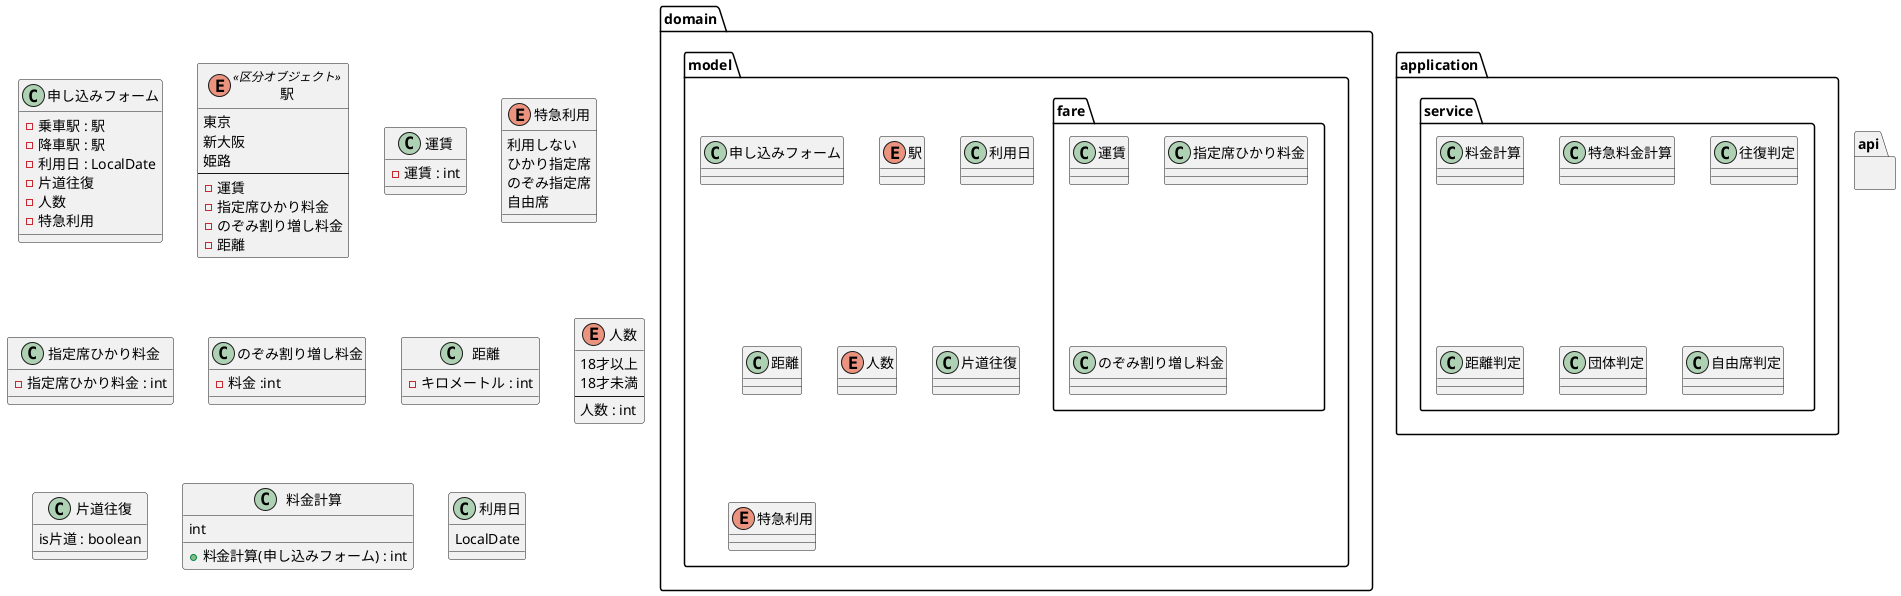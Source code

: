 @startuml

package domain {
    package model {

        class 申し込みフォーム
        enum 駅
        package fare {
            class 運賃
            class 指定席ひかり料金
            class のぞみ割り増し料金
        }
        class 利用日
        class 距離
        enum 人数
        class 片道往復
        enum 特急利用
    }

}

package application {
    package service {
        class 料金計算
        class 特急料金計算

        class 往復判定
        class 距離判定
        class 団体判定
        class 自由席判定
    }
}

package api {
}

class 申し込みフォーム {
    - 乗車駅 : 駅
    - 降車駅 : 駅
    - 利用日 : LocalDate
    - 片道往復
    - 人数
    - 特急利用
}
enum 駅 <<区分オブジェクト>> {
    東京
    新大阪
    姫路
    --
    - 運賃
    - 指定席ひかり料金
    - のぞみ割り増し料金
    - 距離
}
class 運賃 {
    - 運賃 : int
}
enum 特急利用 {
    利用しない
    ひかり指定席
    のぞみ指定席
    自由席
}
class 指定席ひかり料金 {
    - 指定席ひかり料金 : int
}
class のぞみ割り増し料金 {
    - 料金 :int
}
class 距離 {
    - キロメートル : int
}
enum 人数 {
    18才以上
    18才未満
    --
    人数 : int
}
class 片道往復 {
    is片道 : boolean
}
class 料金計算 {
    int
    + 料金計算(申し込みフォーム) : int
}
class 利用日 {
    LocalDate
}

@enduml
